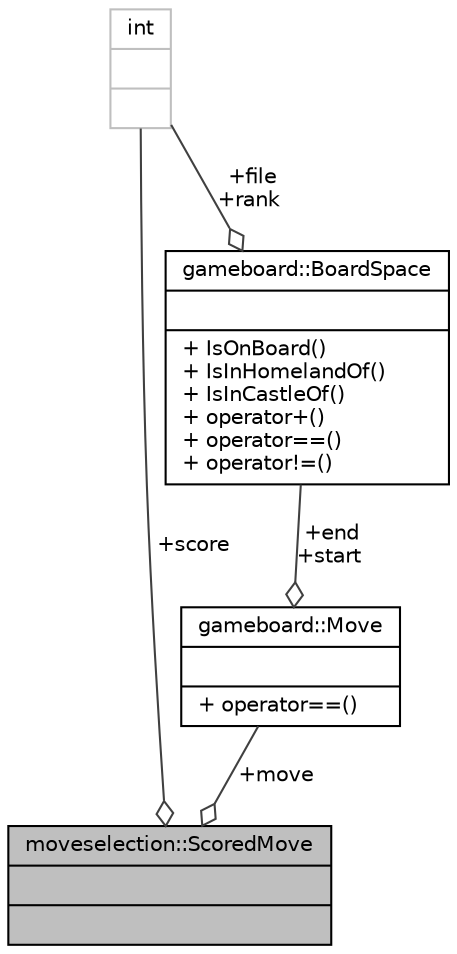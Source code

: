 digraph "moveselection::ScoredMove"
{
 // LATEX_PDF_SIZE
  edge [fontname="Helvetica",fontsize="10",labelfontname="Helvetica",labelfontsize="10"];
  node [fontname="Helvetica",fontsize="10",shape=record];
  Node1 [label="{moveselection::ScoredMove\n||}",height=0.2,width=0.4,color="black", fillcolor="grey75", style="filled", fontcolor="black",tooltip="A gameboard::Move, and an associated score calculated by a MoveEvaluator."];
  Node2 -> Node1 [color="grey25",fontsize="10",style="solid",label=" +move" ,arrowhead="odiamond",fontname="Helvetica"];
  Node2 [label="{gameboard::Move\n||+ operator==()\l}",height=0.2,width=0.4,color="black", fillcolor="white", style="filled",URL="$structgameboard_1_1Move.html",tooltip="A gameboard::BoardSpace pair (start and end)."];
  Node3 -> Node2 [color="grey25",fontsize="10",style="solid",label=" +end\n+start" ,arrowhead="odiamond",fontname="Helvetica"];
  Node3 [label="{gameboard::BoardSpace\n||+ IsOnBoard()\l+ IsInHomelandOf()\l+ IsInCastleOf()\l+ operator+()\l+ operator==()\l+ operator!=()\l}",height=0.2,width=0.4,color="black", fillcolor="white", style="filled",URL="$structgameboard_1_1BoardSpace.html",tooltip="A pair of coordinate (rank, and file) with properties determined by comparison with values of gameboa..."];
  Node4 -> Node3 [color="grey25",fontsize="10",style="solid",label=" +file\n+rank" ,arrowhead="odiamond",fontname="Helvetica"];
  Node4 [label="{int\n||}",height=0.2,width=0.4,color="grey75", fillcolor="white", style="filled",tooltip=" "];
  Node4 -> Node1 [color="grey25",fontsize="10",style="solid",label=" +score" ,arrowhead="odiamond",fontname="Helvetica"];
}
